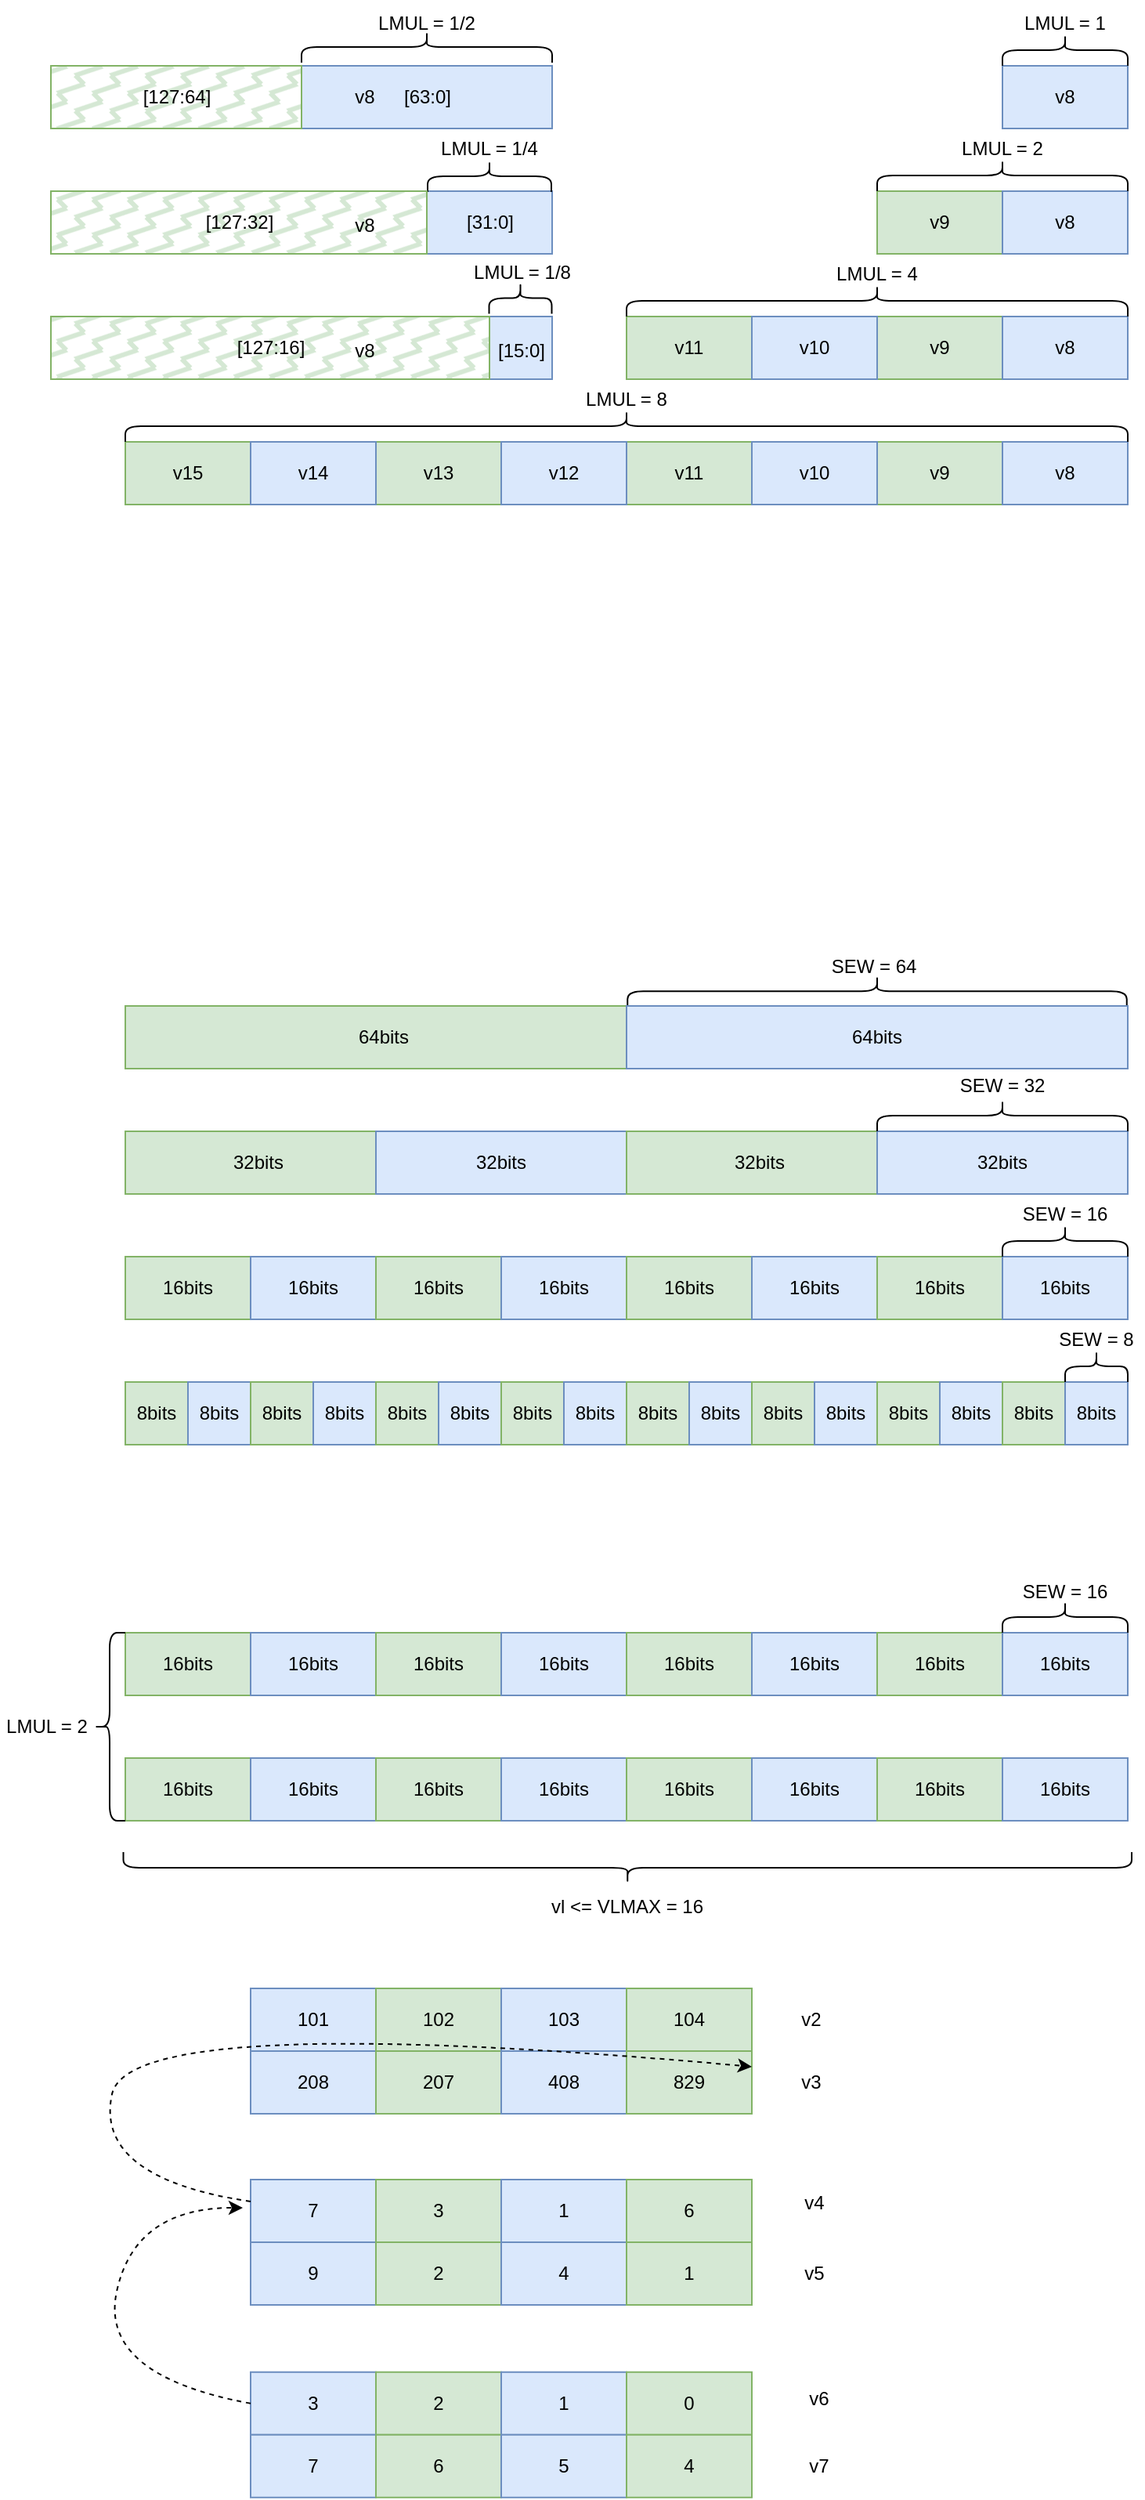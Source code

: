 <mxfile version="22.0.8" type="github">
  <diagram name="第 1 页" id="jzvlUdwYjkxxVMhNJvlO">
    <mxGraphModel dx="1173" dy="768" grid="0" gridSize="10" guides="1" tooltips="1" connect="1" arrows="1" fold="1" page="0" pageScale="1" pageWidth="827" pageHeight="1169" math="0" shadow="0">
      <root>
        <mxCell id="0" />
        <mxCell id="1" parent="0" />
        <mxCell id="4ZSyjeYfk-KYgpUlRUSk-16" value="" style="rounded=0;whiteSpace=wrap;html=1;fillColor=#dae8fc;strokeColor=#6c8ebf;" parent="1" vertex="1">
          <mxGeometry x="680" y="80" width="80" height="40" as="geometry" />
        </mxCell>
        <mxCell id="4ZSyjeYfk-KYgpUlRUSk-8" value="" style="rounded=0;whiteSpace=wrap;html=1;fillColor=#d5e8d4;strokeColor=#82b366;" parent="1" vertex="1">
          <mxGeometry x="600" y="160" width="80" height="40" as="geometry" />
        </mxCell>
        <mxCell id="4ZSyjeYfk-KYgpUlRUSk-9" value="" style="rounded=0;whiteSpace=wrap;html=1;fillColor=#dae8fc;strokeColor=#6c8ebf;" parent="1" vertex="1">
          <mxGeometry x="680" y="160" width="80" height="40" as="geometry" />
        </mxCell>
        <mxCell id="4ZSyjeYfk-KYgpUlRUSk-18" value="v8" style="text;html=1;strokeColor=none;fillColor=none;align=center;verticalAlign=middle;whiteSpace=wrap;rounded=0;" parent="1" vertex="1">
          <mxGeometry x="690" y="85" width="60" height="30" as="geometry" />
        </mxCell>
        <mxCell id="4ZSyjeYfk-KYgpUlRUSk-20" value="v9" style="text;html=1;strokeColor=none;fillColor=none;align=center;verticalAlign=middle;whiteSpace=wrap;rounded=0;" parent="1" vertex="1">
          <mxGeometry x="610" y="165" width="60" height="30" as="geometry" />
        </mxCell>
        <mxCell id="4ZSyjeYfk-KYgpUlRUSk-21" value="v8" style="text;html=1;strokeColor=none;fillColor=none;align=center;verticalAlign=middle;whiteSpace=wrap;rounded=0;" parent="1" vertex="1">
          <mxGeometry x="690" y="165" width="60" height="30" as="geometry" />
        </mxCell>
        <mxCell id="4ZSyjeYfk-KYgpUlRUSk-22" value="" style="rounded=0;whiteSpace=wrap;html=1;fillColor=#d5e8d4;strokeColor=#82b366;" parent="1" vertex="1">
          <mxGeometry x="600" y="240" width="80" height="40" as="geometry" />
        </mxCell>
        <mxCell id="4ZSyjeYfk-KYgpUlRUSk-23" value="" style="rounded=0;whiteSpace=wrap;html=1;fillColor=#dae8fc;strokeColor=#6c8ebf;" parent="1" vertex="1">
          <mxGeometry x="680" y="240" width="80" height="40" as="geometry" />
        </mxCell>
        <mxCell id="4ZSyjeYfk-KYgpUlRUSk-24" value="v9" style="text;html=1;strokeColor=none;fillColor=none;align=center;verticalAlign=middle;whiteSpace=wrap;rounded=0;" parent="1" vertex="1">
          <mxGeometry x="610" y="245" width="60" height="30" as="geometry" />
        </mxCell>
        <mxCell id="4ZSyjeYfk-KYgpUlRUSk-25" value="v8" style="text;html=1;strokeColor=none;fillColor=none;align=center;verticalAlign=middle;whiteSpace=wrap;rounded=0;" parent="1" vertex="1">
          <mxGeometry x="690" y="245" width="60" height="30" as="geometry" />
        </mxCell>
        <mxCell id="4ZSyjeYfk-KYgpUlRUSk-26" value="" style="rounded=0;whiteSpace=wrap;html=1;fillColor=#d5e8d4;strokeColor=#82b366;" parent="1" vertex="1">
          <mxGeometry x="440" y="240" width="80" height="40" as="geometry" />
        </mxCell>
        <mxCell id="4ZSyjeYfk-KYgpUlRUSk-27" value="" style="rounded=0;whiteSpace=wrap;html=1;fillColor=#dae8fc;strokeColor=#6c8ebf;" parent="1" vertex="1">
          <mxGeometry x="520" y="240" width="80" height="40" as="geometry" />
        </mxCell>
        <mxCell id="4ZSyjeYfk-KYgpUlRUSk-29" value="v10" style="text;html=1;strokeColor=none;fillColor=none;align=center;verticalAlign=middle;whiteSpace=wrap;rounded=0;" parent="1" vertex="1">
          <mxGeometry x="530" y="245" width="60" height="30" as="geometry" />
        </mxCell>
        <mxCell id="4ZSyjeYfk-KYgpUlRUSk-30" value="v11" style="text;html=1;strokeColor=none;fillColor=none;align=center;verticalAlign=middle;whiteSpace=wrap;rounded=0;" parent="1" vertex="1">
          <mxGeometry x="450" y="245" width="60" height="30" as="geometry" />
        </mxCell>
        <mxCell id="4ZSyjeYfk-KYgpUlRUSk-31" value="" style="rounded=0;whiteSpace=wrap;html=1;fillColor=#d5e8d4;strokeColor=#82b366;" parent="1" vertex="1">
          <mxGeometry x="600" y="320" width="80" height="40" as="geometry" />
        </mxCell>
        <mxCell id="4ZSyjeYfk-KYgpUlRUSk-32" value="" style="rounded=0;whiteSpace=wrap;html=1;fillColor=#dae8fc;strokeColor=#6c8ebf;" parent="1" vertex="1">
          <mxGeometry x="680" y="320" width="80" height="40" as="geometry" />
        </mxCell>
        <mxCell id="4ZSyjeYfk-KYgpUlRUSk-33" value="v9" style="text;html=1;strokeColor=none;fillColor=none;align=center;verticalAlign=middle;whiteSpace=wrap;rounded=0;" parent="1" vertex="1">
          <mxGeometry x="610" y="325" width="60" height="30" as="geometry" />
        </mxCell>
        <mxCell id="4ZSyjeYfk-KYgpUlRUSk-34" value="v8" style="text;html=1;strokeColor=none;fillColor=none;align=center;verticalAlign=middle;whiteSpace=wrap;rounded=0;" parent="1" vertex="1">
          <mxGeometry x="690" y="325" width="60" height="30" as="geometry" />
        </mxCell>
        <mxCell id="4ZSyjeYfk-KYgpUlRUSk-35" value="" style="rounded=0;whiteSpace=wrap;html=1;fillColor=#d5e8d4;strokeColor=#82b366;" parent="1" vertex="1">
          <mxGeometry x="440" y="320" width="80" height="40" as="geometry" />
        </mxCell>
        <mxCell id="4ZSyjeYfk-KYgpUlRUSk-36" value="" style="rounded=0;whiteSpace=wrap;html=1;fillColor=#dae8fc;strokeColor=#6c8ebf;" parent="1" vertex="1">
          <mxGeometry x="520" y="320" width="80" height="40" as="geometry" />
        </mxCell>
        <mxCell id="4ZSyjeYfk-KYgpUlRUSk-37" value="v10" style="text;html=1;strokeColor=none;fillColor=none;align=center;verticalAlign=middle;whiteSpace=wrap;rounded=0;" parent="1" vertex="1">
          <mxGeometry x="530" y="325" width="60" height="30" as="geometry" />
        </mxCell>
        <mxCell id="4ZSyjeYfk-KYgpUlRUSk-38" value="v11" style="text;html=1;strokeColor=none;fillColor=none;align=center;verticalAlign=middle;whiteSpace=wrap;rounded=0;" parent="1" vertex="1">
          <mxGeometry x="450" y="325" width="60" height="30" as="geometry" />
        </mxCell>
        <mxCell id="4ZSyjeYfk-KYgpUlRUSk-39" value="" style="rounded=0;whiteSpace=wrap;html=1;fillColor=#d5e8d4;strokeColor=#82b366;" parent="1" vertex="1">
          <mxGeometry x="280" y="320" width="80" height="40" as="geometry" />
        </mxCell>
        <mxCell id="4ZSyjeYfk-KYgpUlRUSk-40" value="" style="rounded=0;whiteSpace=wrap;html=1;fillColor=#dae8fc;strokeColor=#6c8ebf;" parent="1" vertex="1">
          <mxGeometry x="360" y="320" width="80" height="40" as="geometry" />
        </mxCell>
        <mxCell id="4ZSyjeYfk-KYgpUlRUSk-41" value="v13" style="text;html=1;strokeColor=none;fillColor=none;align=center;verticalAlign=middle;whiteSpace=wrap;rounded=0;" parent="1" vertex="1">
          <mxGeometry x="290" y="325" width="60" height="30" as="geometry" />
        </mxCell>
        <mxCell id="4ZSyjeYfk-KYgpUlRUSk-42" value="v12" style="text;html=1;strokeColor=none;fillColor=none;align=center;verticalAlign=middle;whiteSpace=wrap;rounded=0;" parent="1" vertex="1">
          <mxGeometry x="370" y="325" width="60" height="30" as="geometry" />
        </mxCell>
        <mxCell id="4ZSyjeYfk-KYgpUlRUSk-43" value="" style="rounded=0;whiteSpace=wrap;html=1;fillColor=#d5e8d4;strokeColor=#82b366;" parent="1" vertex="1">
          <mxGeometry x="120" y="320" width="80" height="40" as="geometry" />
        </mxCell>
        <mxCell id="4ZSyjeYfk-KYgpUlRUSk-44" value="" style="rounded=0;whiteSpace=wrap;html=1;fillColor=#dae8fc;strokeColor=#6c8ebf;" parent="1" vertex="1">
          <mxGeometry x="200" y="320" width="80" height="40" as="geometry" />
        </mxCell>
        <mxCell id="4ZSyjeYfk-KYgpUlRUSk-45" value="v14" style="text;html=1;strokeColor=none;fillColor=none;align=center;verticalAlign=middle;whiteSpace=wrap;rounded=0;" parent="1" vertex="1">
          <mxGeometry x="210" y="325" width="60" height="30" as="geometry" />
        </mxCell>
        <mxCell id="4ZSyjeYfk-KYgpUlRUSk-46" value="v15" style="text;html=1;strokeColor=none;fillColor=none;align=center;verticalAlign=middle;whiteSpace=wrap;rounded=0;" parent="1" vertex="1">
          <mxGeometry x="130" y="325" width="60" height="30" as="geometry" />
        </mxCell>
        <mxCell id="4ZSyjeYfk-KYgpUlRUSk-48" value="LMUL = 1" style="text;html=1;strokeColor=none;fillColor=none;align=center;verticalAlign=middle;whiteSpace=wrap;rounded=0;" parent="1" vertex="1">
          <mxGeometry x="690" y="38" width="60" height="30" as="geometry" />
        </mxCell>
        <mxCell id="4ZSyjeYfk-KYgpUlRUSk-52" value="" style="shape=curlyBracket;whiteSpace=wrap;html=1;rounded=1;flipH=1;labelPosition=right;verticalLabelPosition=middle;align=left;verticalAlign=middle;rotation=-90;" parent="1" vertex="1">
          <mxGeometry x="710" y="30" width="20" height="80" as="geometry" />
        </mxCell>
        <mxCell id="4ZSyjeYfk-KYgpUlRUSk-55" value="LMUL = 2" style="text;html=1;strokeColor=none;fillColor=none;align=center;verticalAlign=middle;whiteSpace=wrap;rounded=0;" parent="1" vertex="1">
          <mxGeometry x="650" y="118" width="60" height="30" as="geometry" />
        </mxCell>
        <mxCell id="4ZSyjeYfk-KYgpUlRUSk-56" value="" style="shape=curlyBracket;whiteSpace=wrap;html=1;rounded=1;flipH=1;labelPosition=right;verticalLabelPosition=middle;align=left;verticalAlign=middle;rotation=-90;" parent="1" vertex="1">
          <mxGeometry x="670" y="70" width="20" height="160" as="geometry" />
        </mxCell>
        <mxCell id="4ZSyjeYfk-KYgpUlRUSk-57" value="LMUL = 4" style="text;html=1;strokeColor=none;fillColor=none;align=center;verticalAlign=middle;whiteSpace=wrap;rounded=0;" parent="1" vertex="1">
          <mxGeometry x="570" y="198" width="60" height="30" as="geometry" />
        </mxCell>
        <mxCell id="4ZSyjeYfk-KYgpUlRUSk-58" value="" style="shape=curlyBracket;whiteSpace=wrap;html=1;rounded=1;flipH=1;labelPosition=right;verticalLabelPosition=middle;align=left;verticalAlign=middle;rotation=-90;" parent="1" vertex="1">
          <mxGeometry x="590" y="70" width="20" height="320" as="geometry" />
        </mxCell>
        <mxCell id="4ZSyjeYfk-KYgpUlRUSk-59" value="LMUL = 8" style="text;html=1;strokeColor=none;fillColor=none;align=center;verticalAlign=middle;whiteSpace=wrap;rounded=0;" parent="1" vertex="1">
          <mxGeometry x="410" y="278" width="60" height="30" as="geometry" />
        </mxCell>
        <mxCell id="4ZSyjeYfk-KYgpUlRUSk-60" value="" style="shape=curlyBracket;whiteSpace=wrap;html=1;rounded=1;flipH=1;labelPosition=right;verticalLabelPosition=middle;align=left;verticalAlign=middle;rotation=-90;" parent="1" vertex="1">
          <mxGeometry x="430" y="-10" width="20" height="640" as="geometry" />
        </mxCell>
        <mxCell id="4ZSyjeYfk-KYgpUlRUSk-87" value="16bits" style="rounded=0;whiteSpace=wrap;html=1;fillColor=#d5e8d4;strokeColor=#82b366;" parent="1" vertex="1">
          <mxGeometry x="120" y="840" width="80" height="40" as="geometry" />
        </mxCell>
        <mxCell id="4ZSyjeYfk-KYgpUlRUSk-88" value="16bits" style="rounded=0;whiteSpace=wrap;html=1;fillColor=#dae8fc;strokeColor=#6c8ebf;" parent="1" vertex="1">
          <mxGeometry x="200" y="840" width="80" height="40" as="geometry" />
        </mxCell>
        <mxCell id="4ZSyjeYfk-KYgpUlRUSk-91" value="" style="shape=curlyBracket;whiteSpace=wrap;html=1;rounded=1;flipH=1;labelPosition=right;verticalLabelPosition=middle;align=left;verticalAlign=middle;rotation=-90;" parent="1" vertex="1">
          <mxGeometry x="590" y="511.25" width="20" height="318.75" as="geometry" />
        </mxCell>
        <mxCell id="4ZSyjeYfk-KYgpUlRUSk-98" value="8bits" style="rounded=0;whiteSpace=wrap;html=1;fillColor=#d5e8d4;strokeColor=#82b366;" parent="1" vertex="1">
          <mxGeometry x="120" y="920" width="40" height="40" as="geometry" />
        </mxCell>
        <mxCell id="4ZSyjeYfk-KYgpUlRUSk-99" value="8bits" style="rounded=0;whiteSpace=wrap;html=1;fillColor=#dae8fc;strokeColor=#6c8ebf;" parent="1" vertex="1">
          <mxGeometry x="160" y="920" width="40" height="40" as="geometry" />
        </mxCell>
        <mxCell id="4ZSyjeYfk-KYgpUlRUSk-100" value="8bits" style="rounded=0;whiteSpace=wrap;html=1;fillColor=#d5e8d4;strokeColor=#82b366;" parent="1" vertex="1">
          <mxGeometry x="200" y="920" width="40" height="40" as="geometry" />
        </mxCell>
        <mxCell id="4ZSyjeYfk-KYgpUlRUSk-101" value="8bits" style="rounded=0;whiteSpace=wrap;html=1;fillColor=#dae8fc;strokeColor=#6c8ebf;" parent="1" vertex="1">
          <mxGeometry x="240" y="920" width="40" height="40" as="geometry" />
        </mxCell>
        <mxCell id="4ZSyjeYfk-KYgpUlRUSk-102" value="8bits" style="rounded=0;whiteSpace=wrap;html=1;fillColor=#d5e8d4;strokeColor=#82b366;" parent="1" vertex="1">
          <mxGeometry x="280" y="920" width="40" height="40" as="geometry" />
        </mxCell>
        <mxCell id="4ZSyjeYfk-KYgpUlRUSk-103" value="8bits" style="rounded=0;whiteSpace=wrap;html=1;fillColor=#dae8fc;strokeColor=#6c8ebf;" parent="1" vertex="1">
          <mxGeometry x="320" y="920" width="40" height="40" as="geometry" />
        </mxCell>
        <mxCell id="4ZSyjeYfk-KYgpUlRUSk-104" value="8bits" style="rounded=0;whiteSpace=wrap;html=1;fillColor=#d5e8d4;strokeColor=#82b366;" parent="1" vertex="1">
          <mxGeometry x="360" y="920" width="40" height="40" as="geometry" />
        </mxCell>
        <mxCell id="4ZSyjeYfk-KYgpUlRUSk-105" value="8bits" style="rounded=0;whiteSpace=wrap;html=1;fillColor=#dae8fc;strokeColor=#6c8ebf;" parent="1" vertex="1">
          <mxGeometry x="400" y="920" width="40" height="40" as="geometry" />
        </mxCell>
        <mxCell id="4ZSyjeYfk-KYgpUlRUSk-106" value="8bits" style="rounded=0;whiteSpace=wrap;html=1;fillColor=#d5e8d4;strokeColor=#82b366;" parent="1" vertex="1">
          <mxGeometry x="440" y="920" width="40" height="40" as="geometry" />
        </mxCell>
        <mxCell id="4ZSyjeYfk-KYgpUlRUSk-107" value="8bits" style="rounded=0;whiteSpace=wrap;html=1;fillColor=#dae8fc;strokeColor=#6c8ebf;" parent="1" vertex="1">
          <mxGeometry x="480" y="920" width="40" height="40" as="geometry" />
        </mxCell>
        <mxCell id="4ZSyjeYfk-KYgpUlRUSk-108" value="8bits" style="rounded=0;whiteSpace=wrap;html=1;fillColor=#d5e8d4;strokeColor=#82b366;" parent="1" vertex="1">
          <mxGeometry x="520" y="920" width="40" height="40" as="geometry" />
        </mxCell>
        <mxCell id="4ZSyjeYfk-KYgpUlRUSk-109" value="8bits" style="rounded=0;whiteSpace=wrap;html=1;fillColor=#dae8fc;strokeColor=#6c8ebf;" parent="1" vertex="1">
          <mxGeometry x="560" y="920" width="40" height="40" as="geometry" />
        </mxCell>
        <mxCell id="4ZSyjeYfk-KYgpUlRUSk-110" value="8bits" style="rounded=0;whiteSpace=wrap;html=1;fillColor=#d5e8d4;strokeColor=#82b366;" parent="1" vertex="1">
          <mxGeometry x="600" y="920" width="40" height="40" as="geometry" />
        </mxCell>
        <mxCell id="4ZSyjeYfk-KYgpUlRUSk-111" value="8bits" style="rounded=0;whiteSpace=wrap;html=1;fillColor=#dae8fc;strokeColor=#6c8ebf;" parent="1" vertex="1">
          <mxGeometry x="640" y="920" width="40" height="40" as="geometry" />
        </mxCell>
        <mxCell id="4ZSyjeYfk-KYgpUlRUSk-112" value="8bits" style="rounded=0;whiteSpace=wrap;html=1;fillColor=#d5e8d4;strokeColor=#82b366;" parent="1" vertex="1">
          <mxGeometry x="680" y="920" width="40" height="40" as="geometry" />
        </mxCell>
        <mxCell id="4ZSyjeYfk-KYgpUlRUSk-113" value="8bits" style="rounded=0;whiteSpace=wrap;html=1;fillColor=#dae8fc;strokeColor=#6c8ebf;" parent="1" vertex="1">
          <mxGeometry x="720" y="920" width="40" height="40" as="geometry" />
        </mxCell>
        <mxCell id="4ZSyjeYfk-KYgpUlRUSk-114" value="16bits" style="rounded=0;whiteSpace=wrap;html=1;fillColor=#d5e8d4;strokeColor=#82b366;" parent="1" vertex="1">
          <mxGeometry x="280" y="840" width="80" height="40" as="geometry" />
        </mxCell>
        <mxCell id="4ZSyjeYfk-KYgpUlRUSk-115" value="16bits" style="rounded=0;whiteSpace=wrap;html=1;fillColor=#dae8fc;strokeColor=#6c8ebf;" parent="1" vertex="1">
          <mxGeometry x="360" y="840" width="80" height="40" as="geometry" />
        </mxCell>
        <mxCell id="4ZSyjeYfk-KYgpUlRUSk-116" value="16bits" style="rounded=0;whiteSpace=wrap;html=1;fillColor=#d5e8d4;strokeColor=#82b366;" parent="1" vertex="1">
          <mxGeometry x="440" y="840" width="80" height="40" as="geometry" />
        </mxCell>
        <mxCell id="4ZSyjeYfk-KYgpUlRUSk-117" value="16bits" style="rounded=0;whiteSpace=wrap;html=1;fillColor=#dae8fc;strokeColor=#6c8ebf;" parent="1" vertex="1">
          <mxGeometry x="520" y="840" width="80" height="40" as="geometry" />
        </mxCell>
        <mxCell id="4ZSyjeYfk-KYgpUlRUSk-118" value="16bits" style="rounded=0;whiteSpace=wrap;html=1;fillColor=#d5e8d4;strokeColor=#82b366;" parent="1" vertex="1">
          <mxGeometry x="600" y="840" width="80" height="40" as="geometry" />
        </mxCell>
        <mxCell id="4ZSyjeYfk-KYgpUlRUSk-119" value="16bits" style="rounded=0;whiteSpace=wrap;html=1;fillColor=#dae8fc;strokeColor=#6c8ebf;" parent="1" vertex="1">
          <mxGeometry x="680" y="840" width="80" height="40" as="geometry" />
        </mxCell>
        <mxCell id="4ZSyjeYfk-KYgpUlRUSk-120" value="32bits" style="rounded=0;whiteSpace=wrap;html=1;fillColor=#d5e8d4;strokeColor=#82b366;" parent="1" vertex="1">
          <mxGeometry x="120" y="760" width="170" height="40" as="geometry" />
        </mxCell>
        <mxCell id="4ZSyjeYfk-KYgpUlRUSk-121" value="32bits" style="rounded=0;whiteSpace=wrap;html=1;fillColor=#dae8fc;strokeColor=#6c8ebf;" parent="1" vertex="1">
          <mxGeometry x="280" y="760" width="160" height="40" as="geometry" />
        </mxCell>
        <mxCell id="4ZSyjeYfk-KYgpUlRUSk-124" value="32bits" style="rounded=0;whiteSpace=wrap;html=1;fillColor=#d5e8d4;strokeColor=#82b366;" parent="1" vertex="1">
          <mxGeometry x="440" y="760" width="170" height="40" as="geometry" />
        </mxCell>
        <mxCell id="4ZSyjeYfk-KYgpUlRUSk-125" value="32bits" style="rounded=0;whiteSpace=wrap;html=1;fillColor=#dae8fc;strokeColor=#6c8ebf;" parent="1" vertex="1">
          <mxGeometry x="600" y="760" width="160" height="40" as="geometry" />
        </mxCell>
        <mxCell id="4ZSyjeYfk-KYgpUlRUSk-126" value="64bits" style="rounded=0;whiteSpace=wrap;html=1;fillColor=#d5e8d4;strokeColor=#82b366;" parent="1" vertex="1">
          <mxGeometry x="120" y="680" width="330" height="40" as="geometry" />
        </mxCell>
        <mxCell id="4ZSyjeYfk-KYgpUlRUSk-127" value="64bits" style="rounded=0;whiteSpace=wrap;html=1;fillColor=#dae8fc;strokeColor=#6c8ebf;" parent="1" vertex="1">
          <mxGeometry x="440" y="680" width="320" height="40" as="geometry" />
        </mxCell>
        <mxCell id="4ZSyjeYfk-KYgpUlRUSk-128" value="SEW = 64" style="text;html=1;strokeColor=none;fillColor=none;align=center;verticalAlign=middle;whiteSpace=wrap;rounded=0;" parent="1" vertex="1">
          <mxGeometry x="567.5" y="640" width="60" height="30" as="geometry" />
        </mxCell>
        <mxCell id="4ZSyjeYfk-KYgpUlRUSk-129" value="SEW = 16" style="text;html=1;strokeColor=none;fillColor=none;align=center;verticalAlign=middle;whiteSpace=wrap;rounded=0;" parent="1" vertex="1">
          <mxGeometry x="690" y="798" width="60" height="30" as="geometry" />
        </mxCell>
        <mxCell id="4ZSyjeYfk-KYgpUlRUSk-130" value="" style="shape=curlyBracket;whiteSpace=wrap;html=1;rounded=1;flipH=1;labelPosition=right;verticalLabelPosition=middle;align=left;verticalAlign=middle;rotation=-90;" parent="1" vertex="1">
          <mxGeometry x="710" y="790" width="20" height="80" as="geometry" />
        </mxCell>
        <mxCell id="4ZSyjeYfk-KYgpUlRUSk-131" value="SEW = 8" style="text;html=1;strokeColor=none;fillColor=none;align=center;verticalAlign=middle;whiteSpace=wrap;rounded=0;" parent="1" vertex="1">
          <mxGeometry x="710" y="878" width="60" height="30" as="geometry" />
        </mxCell>
        <mxCell id="4ZSyjeYfk-KYgpUlRUSk-132" value="" style="shape=curlyBracket;whiteSpace=wrap;html=1;rounded=1;flipH=1;labelPosition=right;verticalLabelPosition=middle;align=left;verticalAlign=middle;rotation=-90;" parent="1" vertex="1">
          <mxGeometry x="730" y="890" width="20" height="40" as="geometry" />
        </mxCell>
        <mxCell id="4ZSyjeYfk-KYgpUlRUSk-133" value="SEW = 32" style="text;html=1;strokeColor=none;fillColor=none;align=center;verticalAlign=middle;whiteSpace=wrap;rounded=0;" parent="1" vertex="1">
          <mxGeometry x="650" y="715.5" width="60" height="30" as="geometry" />
        </mxCell>
        <mxCell id="4ZSyjeYfk-KYgpUlRUSk-134" value="" style="shape=curlyBracket;whiteSpace=wrap;html=1;rounded=1;flipH=1;labelPosition=right;verticalLabelPosition=middle;align=left;verticalAlign=middle;rotation=-90;" parent="1" vertex="1">
          <mxGeometry x="670" y="670" width="20" height="160" as="geometry" />
        </mxCell>
        <mxCell id="4ZSyjeYfk-KYgpUlRUSk-135" value="" style="rounded=0;whiteSpace=wrap;html=1;fillColor=#dae8fc;strokeColor=#6c8ebf;" parent="1" vertex="1">
          <mxGeometry x="232.5" y="80" width="160" height="40" as="geometry" />
        </mxCell>
        <mxCell id="4ZSyjeYfk-KYgpUlRUSk-136" value="[63:0]" style="text;html=1;strokeColor=none;fillColor=none;align=center;verticalAlign=middle;whiteSpace=wrap;rounded=0;" parent="1" vertex="1">
          <mxGeometry x="282.5" y="85" width="60" height="30" as="geometry" />
        </mxCell>
        <mxCell id="4ZSyjeYfk-KYgpUlRUSk-137" value="LMUL = 1/2" style="text;html=1;strokeColor=none;fillColor=none;align=center;verticalAlign=middle;whiteSpace=wrap;rounded=0;" parent="1" vertex="1">
          <mxGeometry x="276" y="38" width="73" height="30" as="geometry" />
        </mxCell>
        <mxCell id="4ZSyjeYfk-KYgpUlRUSk-138" value="" style="shape=curlyBracket;whiteSpace=wrap;html=1;rounded=1;flipH=1;labelPosition=right;verticalLabelPosition=middle;align=left;verticalAlign=middle;rotation=-90;" parent="1" vertex="1">
          <mxGeometry x="302.5" y="-12" width="20" height="160" as="geometry" />
        </mxCell>
        <mxCell id="4ZSyjeYfk-KYgpUlRUSk-141" value="[127:64]" style="rounded=0;whiteSpace=wrap;html=1;fillColor=#d5e8d4;strokeColor=#82b366;glass=0;fillStyle=zigzag-line;" parent="1" vertex="1">
          <mxGeometry x="72.5" y="80" width="160" height="40" as="geometry" />
        </mxCell>
        <mxCell id="4ZSyjeYfk-KYgpUlRUSk-149" value="" style="rounded=0;whiteSpace=wrap;html=1;fillColor=#dae8fc;strokeColor=#6c8ebf;" parent="1" vertex="1">
          <mxGeometry x="312.5" y="160" width="80" height="40" as="geometry" />
        </mxCell>
        <mxCell id="4ZSyjeYfk-KYgpUlRUSk-150" value="[31:0]" style="text;html=1;strokeColor=none;fillColor=none;align=center;verticalAlign=middle;whiteSpace=wrap;rounded=0;" parent="1" vertex="1">
          <mxGeometry x="322.5" y="165" width="60" height="30" as="geometry" />
        </mxCell>
        <mxCell id="4ZSyjeYfk-KYgpUlRUSk-151" value="LMUL = 1/4" style="text;html=1;strokeColor=none;fillColor=none;align=center;verticalAlign=middle;whiteSpace=wrap;rounded=0;" parent="1" vertex="1">
          <mxGeometry x="316" y="118" width="73" height="30" as="geometry" />
        </mxCell>
        <mxCell id="4ZSyjeYfk-KYgpUlRUSk-152" value="" style="shape=curlyBracket;whiteSpace=wrap;html=1;rounded=1;flipH=1;labelPosition=right;verticalLabelPosition=middle;align=left;verticalAlign=middle;rotation=-90;" parent="1" vertex="1">
          <mxGeometry x="342.5" y="111" width="20" height="79" as="geometry" />
        </mxCell>
        <mxCell id="4ZSyjeYfk-KYgpUlRUSk-153" value="[127:32]" style="rounded=0;whiteSpace=wrap;html=1;fillColor=#d5e8d4;strokeColor=#82b366;glass=0;fillStyle=zigzag-line;" parent="1" vertex="1">
          <mxGeometry x="72.5" y="160" width="240" height="40" as="geometry" />
        </mxCell>
        <mxCell id="4ZSyjeYfk-KYgpUlRUSk-154" value="" style="rounded=0;whiteSpace=wrap;html=1;fillColor=#dae8fc;strokeColor=#6c8ebf;" parent="1" vertex="1">
          <mxGeometry x="352.5" y="240" width="40" height="40" as="geometry" />
        </mxCell>
        <mxCell id="4ZSyjeYfk-KYgpUlRUSk-155" value="[15:0]" style="text;html=1;strokeColor=none;fillColor=none;align=center;verticalAlign=middle;whiteSpace=wrap;rounded=0;" parent="1" vertex="1">
          <mxGeometry x="357.5" y="247" width="30" height="30" as="geometry" />
        </mxCell>
        <mxCell id="4ZSyjeYfk-KYgpUlRUSk-156" value="" style="shape=curlyBracket;whiteSpace=wrap;html=1;rounded=1;flipH=1;labelPosition=right;verticalLabelPosition=middle;align=left;verticalAlign=middle;rotation=-90;" parent="1" vertex="1">
          <mxGeometry x="362.25" y="208.25" width="20" height="40" as="geometry" />
        </mxCell>
        <mxCell id="4ZSyjeYfk-KYgpUlRUSk-157" value="[127:16]" style="rounded=0;whiteSpace=wrap;html=1;fillColor=#d5e8d4;strokeColor=#82b366;glass=0;fillStyle=zigzag-line;" parent="1" vertex="1">
          <mxGeometry x="72.5" y="240" width="280" height="40" as="geometry" />
        </mxCell>
        <mxCell id="4ZSyjeYfk-KYgpUlRUSk-162" value="LMUL = 1/8" style="text;html=1;strokeColor=none;fillColor=none;align=center;verticalAlign=middle;whiteSpace=wrap;rounded=0;" parent="1" vertex="1">
          <mxGeometry x="337" y="197" width="73" height="30" as="geometry" />
        </mxCell>
        <mxCell id="4ZSyjeYfk-KYgpUlRUSk-163" value="v8" style="text;html=1;strokeColor=none;fillColor=none;align=center;verticalAlign=middle;whiteSpace=wrap;rounded=0;" parent="1" vertex="1">
          <mxGeometry x="242.5" y="85" width="60" height="30" as="geometry" />
        </mxCell>
        <mxCell id="4ZSyjeYfk-KYgpUlRUSk-164" value="v8" style="text;html=1;strokeColor=none;fillColor=none;align=center;verticalAlign=middle;whiteSpace=wrap;rounded=0;" parent="1" vertex="1">
          <mxGeometry x="242.5" y="167" width="60" height="30" as="geometry" />
        </mxCell>
        <mxCell id="4ZSyjeYfk-KYgpUlRUSk-165" value="v8" style="text;html=1;strokeColor=none;fillColor=none;align=center;verticalAlign=middle;whiteSpace=wrap;rounded=0;" parent="1" vertex="1">
          <mxGeometry x="242.5" y="247" width="60" height="30" as="geometry" />
        </mxCell>
        <mxCell id="Npj3FiJe4xxj8t1RyHZ7-1" value="16bits" style="rounded=0;whiteSpace=wrap;html=1;fillColor=#d5e8d4;strokeColor=#82b366;" parent="1" vertex="1">
          <mxGeometry x="120" y="1080" width="80" height="40" as="geometry" />
        </mxCell>
        <mxCell id="Npj3FiJe4xxj8t1RyHZ7-2" value="16bits" style="rounded=0;whiteSpace=wrap;html=1;fillColor=#dae8fc;strokeColor=#6c8ebf;" parent="1" vertex="1">
          <mxGeometry x="200" y="1080" width="80" height="40" as="geometry" />
        </mxCell>
        <mxCell id="Npj3FiJe4xxj8t1RyHZ7-3" value="16bits" style="rounded=0;whiteSpace=wrap;html=1;fillColor=#d5e8d4;strokeColor=#82b366;" parent="1" vertex="1">
          <mxGeometry x="280" y="1080" width="80" height="40" as="geometry" />
        </mxCell>
        <mxCell id="Npj3FiJe4xxj8t1RyHZ7-4" value="16bits" style="rounded=0;whiteSpace=wrap;html=1;fillColor=#dae8fc;strokeColor=#6c8ebf;" parent="1" vertex="1">
          <mxGeometry x="360" y="1080" width="80" height="40" as="geometry" />
        </mxCell>
        <mxCell id="Npj3FiJe4xxj8t1RyHZ7-5" value="16bits" style="rounded=0;whiteSpace=wrap;html=1;fillColor=#d5e8d4;strokeColor=#82b366;" parent="1" vertex="1">
          <mxGeometry x="440" y="1080" width="80" height="40" as="geometry" />
        </mxCell>
        <mxCell id="Npj3FiJe4xxj8t1RyHZ7-6" value="16bits" style="rounded=0;whiteSpace=wrap;html=1;fillColor=#dae8fc;strokeColor=#6c8ebf;" parent="1" vertex="1">
          <mxGeometry x="520" y="1080" width="80" height="40" as="geometry" />
        </mxCell>
        <mxCell id="Npj3FiJe4xxj8t1RyHZ7-7" value="16bits" style="rounded=0;whiteSpace=wrap;html=1;fillColor=#d5e8d4;strokeColor=#82b366;" parent="1" vertex="1">
          <mxGeometry x="600" y="1080" width="80" height="40" as="geometry" />
        </mxCell>
        <mxCell id="Npj3FiJe4xxj8t1RyHZ7-8" value="16bits" style="rounded=0;whiteSpace=wrap;html=1;fillColor=#dae8fc;strokeColor=#6c8ebf;" parent="1" vertex="1">
          <mxGeometry x="680" y="1080" width="80" height="40" as="geometry" />
        </mxCell>
        <mxCell id="Npj3FiJe4xxj8t1RyHZ7-9" value="" style="shape=curlyBracket;whiteSpace=wrap;html=1;rounded=1;flipH=1;labelPosition=right;verticalLabelPosition=middle;align=left;verticalAlign=middle;rotation=-90;" parent="1" vertex="1">
          <mxGeometry x="710" y="1030" width="20" height="80" as="geometry" />
        </mxCell>
        <mxCell id="Npj3FiJe4xxj8t1RyHZ7-10" value="SEW = 16" style="text;html=1;strokeColor=none;fillColor=none;align=center;verticalAlign=middle;whiteSpace=wrap;rounded=0;" parent="1" vertex="1">
          <mxGeometry x="690" y="1039" width="60" height="30" as="geometry" />
        </mxCell>
        <mxCell id="Npj3FiJe4xxj8t1RyHZ7-11" value="16bits" style="rounded=0;whiteSpace=wrap;html=1;fillColor=#d5e8d4;strokeColor=#82b366;" parent="1" vertex="1">
          <mxGeometry x="120" y="1160" width="80" height="40" as="geometry" />
        </mxCell>
        <mxCell id="Npj3FiJe4xxj8t1RyHZ7-12" value="16bits" style="rounded=0;whiteSpace=wrap;html=1;fillColor=#dae8fc;strokeColor=#6c8ebf;" parent="1" vertex="1">
          <mxGeometry x="200" y="1160" width="80" height="40" as="geometry" />
        </mxCell>
        <mxCell id="Npj3FiJe4xxj8t1RyHZ7-13" value="16bits" style="rounded=0;whiteSpace=wrap;html=1;fillColor=#d5e8d4;strokeColor=#82b366;" parent="1" vertex="1">
          <mxGeometry x="280" y="1160" width="80" height="40" as="geometry" />
        </mxCell>
        <mxCell id="Npj3FiJe4xxj8t1RyHZ7-14" value="16bits" style="rounded=0;whiteSpace=wrap;html=1;fillColor=#dae8fc;strokeColor=#6c8ebf;" parent="1" vertex="1">
          <mxGeometry x="360" y="1160" width="80" height="40" as="geometry" />
        </mxCell>
        <mxCell id="Npj3FiJe4xxj8t1RyHZ7-15" value="16bits" style="rounded=0;whiteSpace=wrap;html=1;fillColor=#d5e8d4;strokeColor=#82b366;" parent="1" vertex="1">
          <mxGeometry x="440" y="1160" width="80" height="40" as="geometry" />
        </mxCell>
        <mxCell id="Npj3FiJe4xxj8t1RyHZ7-16" value="16bits" style="rounded=0;whiteSpace=wrap;html=1;fillColor=#dae8fc;strokeColor=#6c8ebf;" parent="1" vertex="1">
          <mxGeometry x="520" y="1160" width="80" height="40" as="geometry" />
        </mxCell>
        <mxCell id="Npj3FiJe4xxj8t1RyHZ7-17" value="16bits" style="rounded=0;whiteSpace=wrap;html=1;fillColor=#d5e8d4;strokeColor=#82b366;" parent="1" vertex="1">
          <mxGeometry x="600" y="1160" width="80" height="40" as="geometry" />
        </mxCell>
        <mxCell id="Npj3FiJe4xxj8t1RyHZ7-18" value="16bits" style="rounded=0;whiteSpace=wrap;html=1;fillColor=#dae8fc;strokeColor=#6c8ebf;" parent="1" vertex="1">
          <mxGeometry x="680" y="1160" width="80" height="40" as="geometry" />
        </mxCell>
        <mxCell id="Npj3FiJe4xxj8t1RyHZ7-19" value="" style="shape=curlyBracket;whiteSpace=wrap;html=1;rounded=1;labelPosition=left;verticalLabelPosition=middle;align=right;verticalAlign=middle;" parent="1" vertex="1">
          <mxGeometry x="100" y="1080" width="20" height="120" as="geometry" />
        </mxCell>
        <mxCell id="Npj3FiJe4xxj8t1RyHZ7-20" value="LMUL = 2" style="text;html=1;strokeColor=none;fillColor=none;align=center;verticalAlign=middle;whiteSpace=wrap;rounded=0;" parent="1" vertex="1">
          <mxGeometry x="40" y="1125" width="60" height="30" as="geometry" />
        </mxCell>
        <mxCell id="Npj3FiJe4xxj8t1RyHZ7-21" value="" style="shape=curlyBracket;whiteSpace=wrap;html=1;rounded=1;flipH=1;labelPosition=right;verticalLabelPosition=middle;align=left;verticalAlign=middle;rotation=90;" parent="1" vertex="1">
          <mxGeometry x="430.63" y="908.13" width="20" height="643.75" as="geometry" />
        </mxCell>
        <mxCell id="Npj3FiJe4xxj8t1RyHZ7-22" value="vl &amp;lt;= VLMAX = 16" style="text;html=1;strokeColor=none;fillColor=none;align=center;verticalAlign=middle;whiteSpace=wrap;rounded=0;" parent="1" vertex="1">
          <mxGeometry x="385.95" y="1240" width="109.37" height="30" as="geometry" />
        </mxCell>
        <mxCell id="NEos6WTIXZAi0Vqaib3x-1" value="101" style="rounded=0;whiteSpace=wrap;html=1;fillColor=#dae8fc;strokeColor=#6c8ebf;" vertex="1" parent="1">
          <mxGeometry x="200" y="1307" width="80" height="40" as="geometry" />
        </mxCell>
        <mxCell id="NEos6WTIXZAi0Vqaib3x-2" value="102" style="rounded=0;whiteSpace=wrap;html=1;fillColor=#d5e8d4;strokeColor=#82b366;" vertex="1" parent="1">
          <mxGeometry x="280" y="1307" width="80" height="40" as="geometry" />
        </mxCell>
        <mxCell id="NEos6WTIXZAi0Vqaib3x-3" value="103" style="rounded=0;whiteSpace=wrap;html=1;fillColor=#dae8fc;strokeColor=#6c8ebf;" vertex="1" parent="1">
          <mxGeometry x="360" y="1307" width="80" height="40" as="geometry" />
        </mxCell>
        <mxCell id="NEos6WTIXZAi0Vqaib3x-4" value="104" style="rounded=0;whiteSpace=wrap;html=1;fillColor=#d5e8d4;strokeColor=#82b366;" vertex="1" parent="1">
          <mxGeometry x="440" y="1307" width="80" height="40" as="geometry" />
        </mxCell>
        <mxCell id="NEos6WTIXZAi0Vqaib3x-5" value="208" style="rounded=0;whiteSpace=wrap;html=1;fillColor=#dae8fc;strokeColor=#6c8ebf;" vertex="1" parent="1">
          <mxGeometry x="200" y="1347" width="80" height="40" as="geometry" />
        </mxCell>
        <mxCell id="NEos6WTIXZAi0Vqaib3x-6" value="207" style="rounded=0;whiteSpace=wrap;html=1;fillColor=#d5e8d4;strokeColor=#82b366;" vertex="1" parent="1">
          <mxGeometry x="280" y="1347" width="80" height="40" as="geometry" />
        </mxCell>
        <mxCell id="NEos6WTIXZAi0Vqaib3x-7" value="408" style="rounded=0;whiteSpace=wrap;html=1;fillColor=#dae8fc;strokeColor=#6c8ebf;" vertex="1" parent="1">
          <mxGeometry x="360" y="1347" width="80" height="40" as="geometry" />
        </mxCell>
        <mxCell id="NEos6WTIXZAi0Vqaib3x-8" value="829" style="rounded=0;whiteSpace=wrap;html=1;fillColor=#d5e8d4;strokeColor=#82b366;" vertex="1" parent="1">
          <mxGeometry x="440" y="1347" width="80" height="40" as="geometry" />
        </mxCell>
        <mxCell id="NEos6WTIXZAi0Vqaib3x-9" value="v2" style="text;html=1;strokeColor=none;fillColor=none;align=center;verticalAlign=middle;whiteSpace=wrap;rounded=0;" vertex="1" parent="1">
          <mxGeometry x="528" y="1312" width="60" height="30" as="geometry" />
        </mxCell>
        <mxCell id="NEos6WTIXZAi0Vqaib3x-10" value="v3" style="text;html=1;strokeColor=none;fillColor=none;align=center;verticalAlign=middle;whiteSpace=wrap;rounded=0;" vertex="1" parent="1">
          <mxGeometry x="528" y="1352" width="60" height="30" as="geometry" />
        </mxCell>
        <mxCell id="NEos6WTIXZAi0Vqaib3x-11" value="7" style="rounded=0;whiteSpace=wrap;html=1;fillColor=#dae8fc;strokeColor=#6c8ebf;" vertex="1" parent="1">
          <mxGeometry x="200" y="1429" width="80" height="40" as="geometry" />
        </mxCell>
        <mxCell id="NEos6WTIXZAi0Vqaib3x-12" value="3" style="rounded=0;whiteSpace=wrap;html=1;fillColor=#d5e8d4;strokeColor=#82b366;" vertex="1" parent="1">
          <mxGeometry x="280" y="1429" width="80" height="40" as="geometry" />
        </mxCell>
        <mxCell id="NEos6WTIXZAi0Vqaib3x-13" value="1" style="rounded=0;whiteSpace=wrap;html=1;fillColor=#dae8fc;strokeColor=#6c8ebf;" vertex="1" parent="1">
          <mxGeometry x="360" y="1429" width="80" height="40" as="geometry" />
        </mxCell>
        <mxCell id="NEos6WTIXZAi0Vqaib3x-14" value="6" style="rounded=0;whiteSpace=wrap;html=1;fillColor=#d5e8d4;strokeColor=#82b366;" vertex="1" parent="1">
          <mxGeometry x="440" y="1429" width="80" height="40" as="geometry" />
        </mxCell>
        <mxCell id="NEos6WTIXZAi0Vqaib3x-15" value="9" style="rounded=0;whiteSpace=wrap;html=1;fillColor=#dae8fc;strokeColor=#6c8ebf;" vertex="1" parent="1">
          <mxGeometry x="200" y="1469" width="80" height="40" as="geometry" />
        </mxCell>
        <mxCell id="NEos6WTIXZAi0Vqaib3x-16" value="2" style="rounded=0;whiteSpace=wrap;html=1;fillColor=#d5e8d4;strokeColor=#82b366;" vertex="1" parent="1">
          <mxGeometry x="280" y="1469" width="80" height="40" as="geometry" />
        </mxCell>
        <mxCell id="NEos6WTIXZAi0Vqaib3x-17" value="4" style="rounded=0;whiteSpace=wrap;html=1;fillColor=#dae8fc;strokeColor=#6c8ebf;" vertex="1" parent="1">
          <mxGeometry x="360" y="1469" width="80" height="40" as="geometry" />
        </mxCell>
        <mxCell id="NEos6WTIXZAi0Vqaib3x-18" value="1" style="rounded=0;whiteSpace=wrap;html=1;fillColor=#d5e8d4;strokeColor=#82b366;" vertex="1" parent="1">
          <mxGeometry x="440" y="1469" width="80" height="40" as="geometry" />
        </mxCell>
        <mxCell id="NEos6WTIXZAi0Vqaib3x-19" value="v4" style="text;html=1;strokeColor=none;fillColor=none;align=center;verticalAlign=middle;whiteSpace=wrap;rounded=0;" vertex="1" parent="1">
          <mxGeometry x="530" y="1429" width="60" height="30" as="geometry" />
        </mxCell>
        <mxCell id="NEos6WTIXZAi0Vqaib3x-20" value="v5" style="text;html=1;strokeColor=none;fillColor=none;align=center;verticalAlign=middle;whiteSpace=wrap;rounded=0;" vertex="1" parent="1">
          <mxGeometry x="530" y="1474" width="60" height="30" as="geometry" />
        </mxCell>
        <mxCell id="NEos6WTIXZAi0Vqaib3x-21" value="3" style="rounded=0;whiteSpace=wrap;html=1;fillColor=#dae8fc;strokeColor=#6c8ebf;" vertex="1" parent="1">
          <mxGeometry x="200" y="1551.88" width="80" height="40" as="geometry" />
        </mxCell>
        <mxCell id="NEos6WTIXZAi0Vqaib3x-22" value="2" style="rounded=0;whiteSpace=wrap;html=1;fillColor=#d5e8d4;strokeColor=#82b366;" vertex="1" parent="1">
          <mxGeometry x="280" y="1551.88" width="80" height="40" as="geometry" />
        </mxCell>
        <mxCell id="NEos6WTIXZAi0Vqaib3x-23" value="1" style="rounded=0;whiteSpace=wrap;html=1;fillColor=#dae8fc;strokeColor=#6c8ebf;" vertex="1" parent="1">
          <mxGeometry x="360" y="1551.88" width="80" height="40" as="geometry" />
        </mxCell>
        <mxCell id="NEos6WTIXZAi0Vqaib3x-24" value="0" style="rounded=0;whiteSpace=wrap;html=1;fillColor=#d5e8d4;strokeColor=#82b366;" vertex="1" parent="1">
          <mxGeometry x="440" y="1551.88" width="80" height="40" as="geometry" />
        </mxCell>
        <mxCell id="NEos6WTIXZAi0Vqaib3x-25" value="7" style="rounded=0;whiteSpace=wrap;html=1;fillColor=#dae8fc;strokeColor=#6c8ebf;" vertex="1" parent="1">
          <mxGeometry x="200" y="1591.88" width="80" height="40" as="geometry" />
        </mxCell>
        <mxCell id="NEos6WTIXZAi0Vqaib3x-26" value="6" style="rounded=0;whiteSpace=wrap;html=1;fillColor=#d5e8d4;strokeColor=#82b366;" vertex="1" parent="1">
          <mxGeometry x="280" y="1591.88" width="80" height="40" as="geometry" />
        </mxCell>
        <mxCell id="NEos6WTIXZAi0Vqaib3x-27" value="5" style="rounded=0;whiteSpace=wrap;html=1;fillColor=#dae8fc;strokeColor=#6c8ebf;" vertex="1" parent="1">
          <mxGeometry x="360" y="1591.88" width="80" height="40" as="geometry" />
        </mxCell>
        <mxCell id="NEos6WTIXZAi0Vqaib3x-28" value="4" style="rounded=0;whiteSpace=wrap;html=1;fillColor=#d5e8d4;strokeColor=#82b366;" vertex="1" parent="1">
          <mxGeometry x="440" y="1591.88" width="80" height="40" as="geometry" />
        </mxCell>
        <mxCell id="NEos6WTIXZAi0Vqaib3x-29" value="v6" style="text;html=1;strokeColor=none;fillColor=none;align=center;verticalAlign=middle;whiteSpace=wrap;rounded=0;" vertex="1" parent="1">
          <mxGeometry x="533" y="1554" width="60" height="30" as="geometry" />
        </mxCell>
        <mxCell id="NEos6WTIXZAi0Vqaib3x-30" value="v7" style="text;html=1;strokeColor=none;fillColor=none;align=center;verticalAlign=middle;whiteSpace=wrap;rounded=0;" vertex="1" parent="1">
          <mxGeometry x="533" y="1596.88" width="60" height="30" as="geometry" />
        </mxCell>
        <mxCell id="NEos6WTIXZAi0Vqaib3x-31" value="" style="curved=1;endArrow=classic;html=1;rounded=0;exitX=0;exitY=0.5;exitDx=0;exitDy=0;dashed=1;" edge="1" parent="1" source="NEos6WTIXZAi0Vqaib3x-21">
          <mxGeometry width="50" height="50" relative="1" as="geometry">
            <mxPoint x="68" y="1604.94" as="sourcePoint" />
            <mxPoint x="195" y="1447" as="targetPoint" />
            <Array as="points">
              <mxPoint x="103" y="1554" />
              <mxPoint x="126" y="1447" />
            </Array>
          </mxGeometry>
        </mxCell>
        <mxCell id="NEos6WTIXZAi0Vqaib3x-32" value="" style="curved=1;endArrow=classic;html=1;rounded=0;entryX=1;entryY=0.25;entryDx=0;entryDy=0;dashed=1;" edge="1" parent="1" source="NEos6WTIXZAi0Vqaib3x-11" target="NEos6WTIXZAi0Vqaib3x-8">
          <mxGeometry width="50" height="50" relative="1" as="geometry">
            <mxPoint x="197" y="1446" as="sourcePoint" />
            <mxPoint x="197" y="1323" as="targetPoint" />
            <Array as="points">
              <mxPoint x="100" y="1428" />
              <mxPoint x="123" y="1321" />
            </Array>
          </mxGeometry>
        </mxCell>
      </root>
    </mxGraphModel>
  </diagram>
</mxfile>
